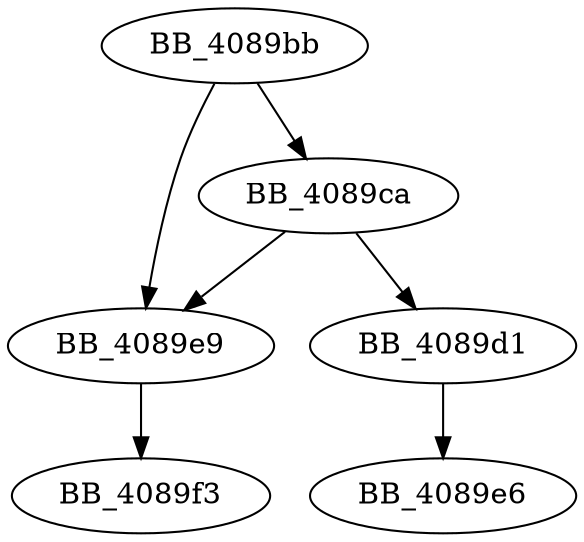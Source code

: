 DiGraph __unlock_file{
BB_4089bb->BB_4089ca
BB_4089bb->BB_4089e9
BB_4089ca->BB_4089d1
BB_4089ca->BB_4089e9
BB_4089d1->BB_4089e6
BB_4089e9->BB_4089f3
}
